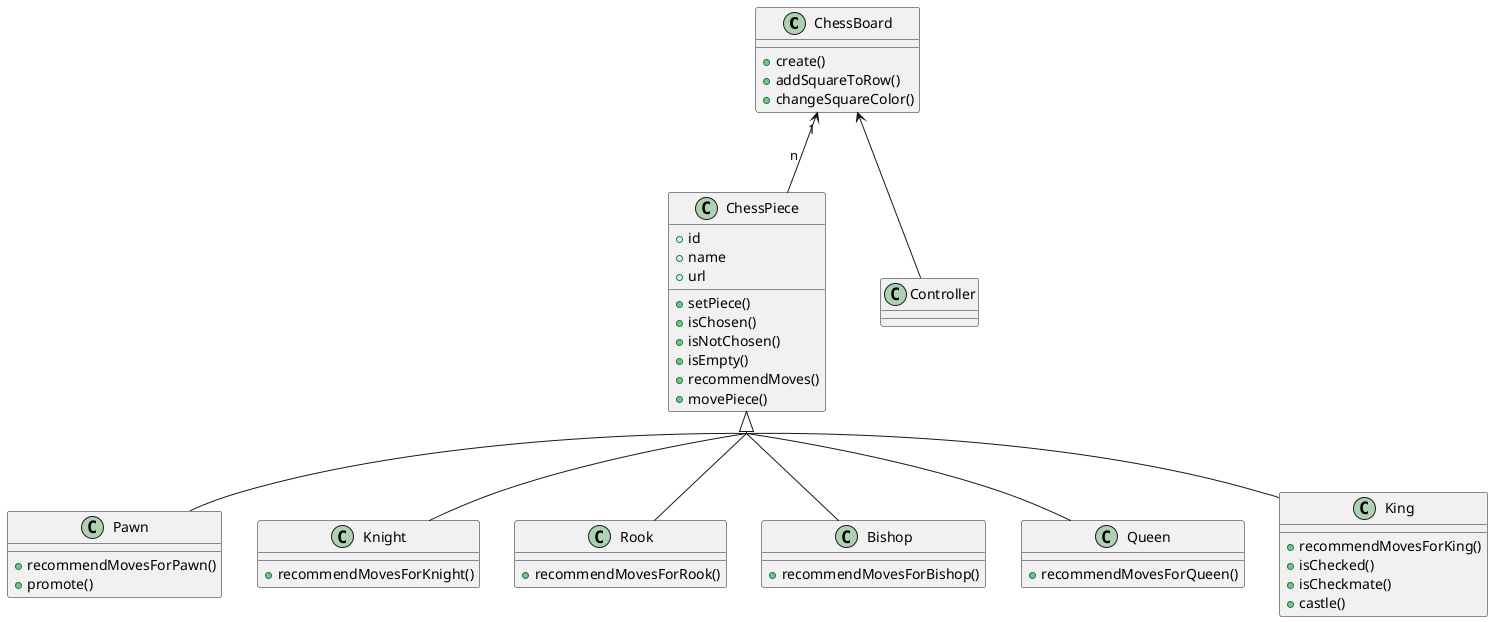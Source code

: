 @startuml ChessBoard
skinparam groupInheritance 2
class ChessBoard {
    + create()
    + addSquareToRow()
    + changeSquareColor()
}
class ChessPiece {
    + id
    + name 
    + url 
    + setPiece() 
    + isChosen() 
    + isNotChosen()
    + isEmpty()
    + recommendMoves() 
    + movePiece()
}
class Pawn {
    + recommendMovesForPawn()
    + promote()
}
class Knight {
    + recommendMovesForKnight()
}
class Rook {
    + recommendMovesForRook()
}
class Bishop {
    + recommendMovesForBishop()
}
class Queen {
    + recommendMovesForQueen()
}
class King {
    + recommendMovesForKing()
    + isChecked()
    + isCheckmate()
    + castle()
}

ChessBoard "1" <-- "n" ChessPiece
ChessBoard <-- Controller
ChessPiece <|-- Pawn 
ChessPiece <|-- Rook 
ChessPiece <|-- Knight 
ChessPiece <|-- Bishop 
ChessPiece <|-- Queen  
ChessPiece <|-- King 
@enduml